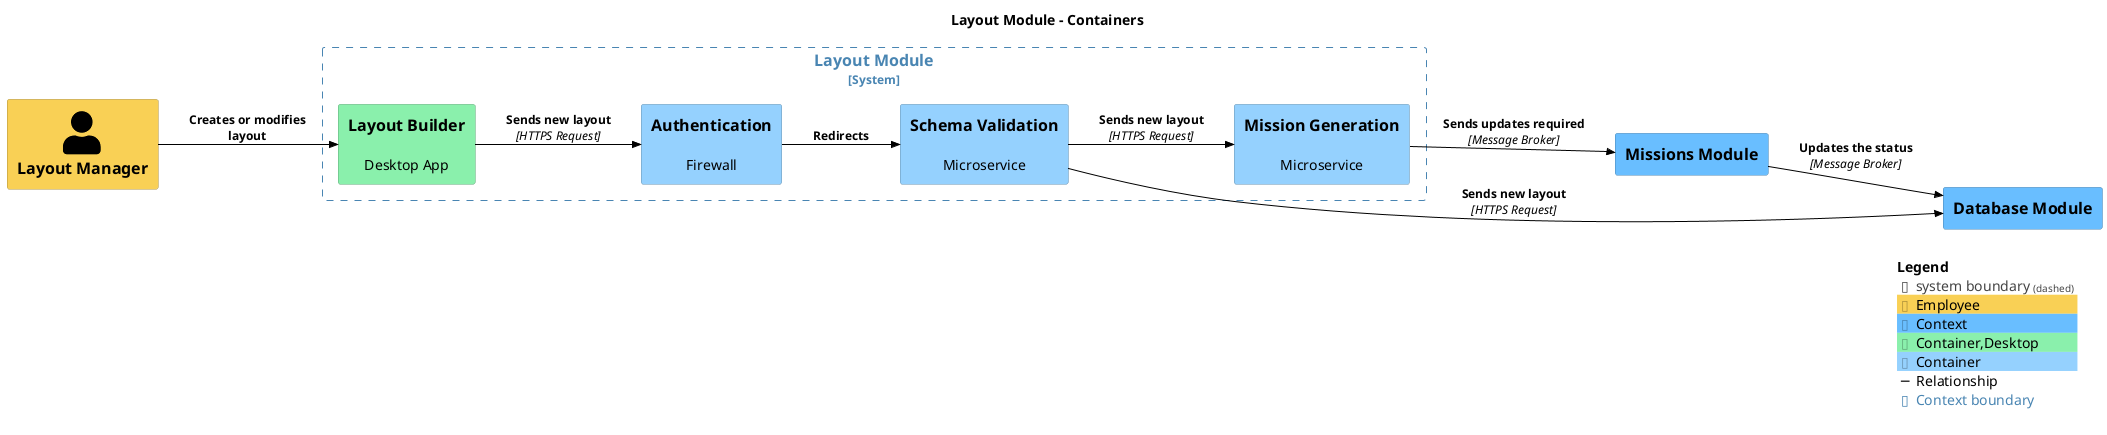 @startuml
set separator none
title Layout Module - Containers

left to right direction

!include <C4/C4>
!include <C4/C4_Context>
!include <C4/C4_Container>

AddElementTag("Employee", $bgColor="#f9d055", $borderColor="#ae913b", $fontColor="#000000", $sprite="", $shadowing="")
AddElementTag("Context", $bgColor="#69beff", $borderColor="#4985b2", $fontColor="#000000", $sprite="", $shadowing="")
AddElementTag("Container,Desktop", $bgColor="#8af0ac", $borderColor="#60a878", $fontColor="#000000", $sprite="", $shadowing="")
AddElementTag("Container", $bgColor="#95d1fe", $borderColor="#6892b1", $fontColor="#000000", $sprite="", $shadowing="")

AddRelTag("Relationship", $textColor="#000000", $lineColor="#000000", $lineStyle = "")

AddBoundaryTag("Context", $bgColor="#ffffff", $borderColor="#4985b2", $fontColor="#4985b2", $shadowing="")

Person_Ext(LayoutManager, "Layout Manager", $descr="", $tags="Employee", $link="")
System(DatabaseModule, "Database Module", $descr="", $tags="Context", $link="")
System(MissionsModule, "Missions Module", $descr="", $tags="Context", $link="")

System_Boundary("LayoutModule_boundary", "Layout Module", $tags="Context") {
  Container(LayoutModule.LayoutBuilder, "Layout Builder", $techn="", $descr="Desktop App", $tags="Container,Desktop", $link="")
  Container(LayoutModule.SchemaValidation, "Schema Validation", $techn="", $descr="Microservice", $tags="Container", $link="")
  Container(LayoutModule.MissionGeneration, "Mission Generation", $techn="", $descr="Microservice", $tags="Container", $link="")
  Container(LayoutModule.Authentication, "Authentication", $techn="", $descr="Firewall", $tags="Container", $link="")
}

Rel_D(MissionsModule, DatabaseModule, "Updates the status", $techn="Message Broker", $tags="Relationship", $link="")
Rel_D(LayoutManager, LayoutModule.LayoutBuilder, "Creates or modifies layout", $techn="", $tags="Relationship", $link="")
Rel_D(LayoutModule.SchemaValidation, DatabaseModule, "Sends new layout", $techn="HTTPS Request", $tags="Relationship", $link="")
Rel_D(LayoutModule.SchemaValidation, LayoutModule.MissionGeneration, "Sends new layout", $techn="HTTPS Request", $tags="Relationship", $link="")
Rel_D(LayoutModule.MissionGeneration, MissionsModule, "Sends updates required", $techn="Message Broker", $tags="Relationship", $link="")
Rel_D(LayoutModule.LayoutBuilder, LayoutModule.Authentication, "Sends new layout", $techn="HTTPS Request", $tags="Relationship", $link="")
Rel_D(LayoutModule.Authentication, LayoutModule.SchemaValidation, "Redirects", $techn="", $tags="Relationship", $link="")

SHOW_LEGEND(true)
@enduml